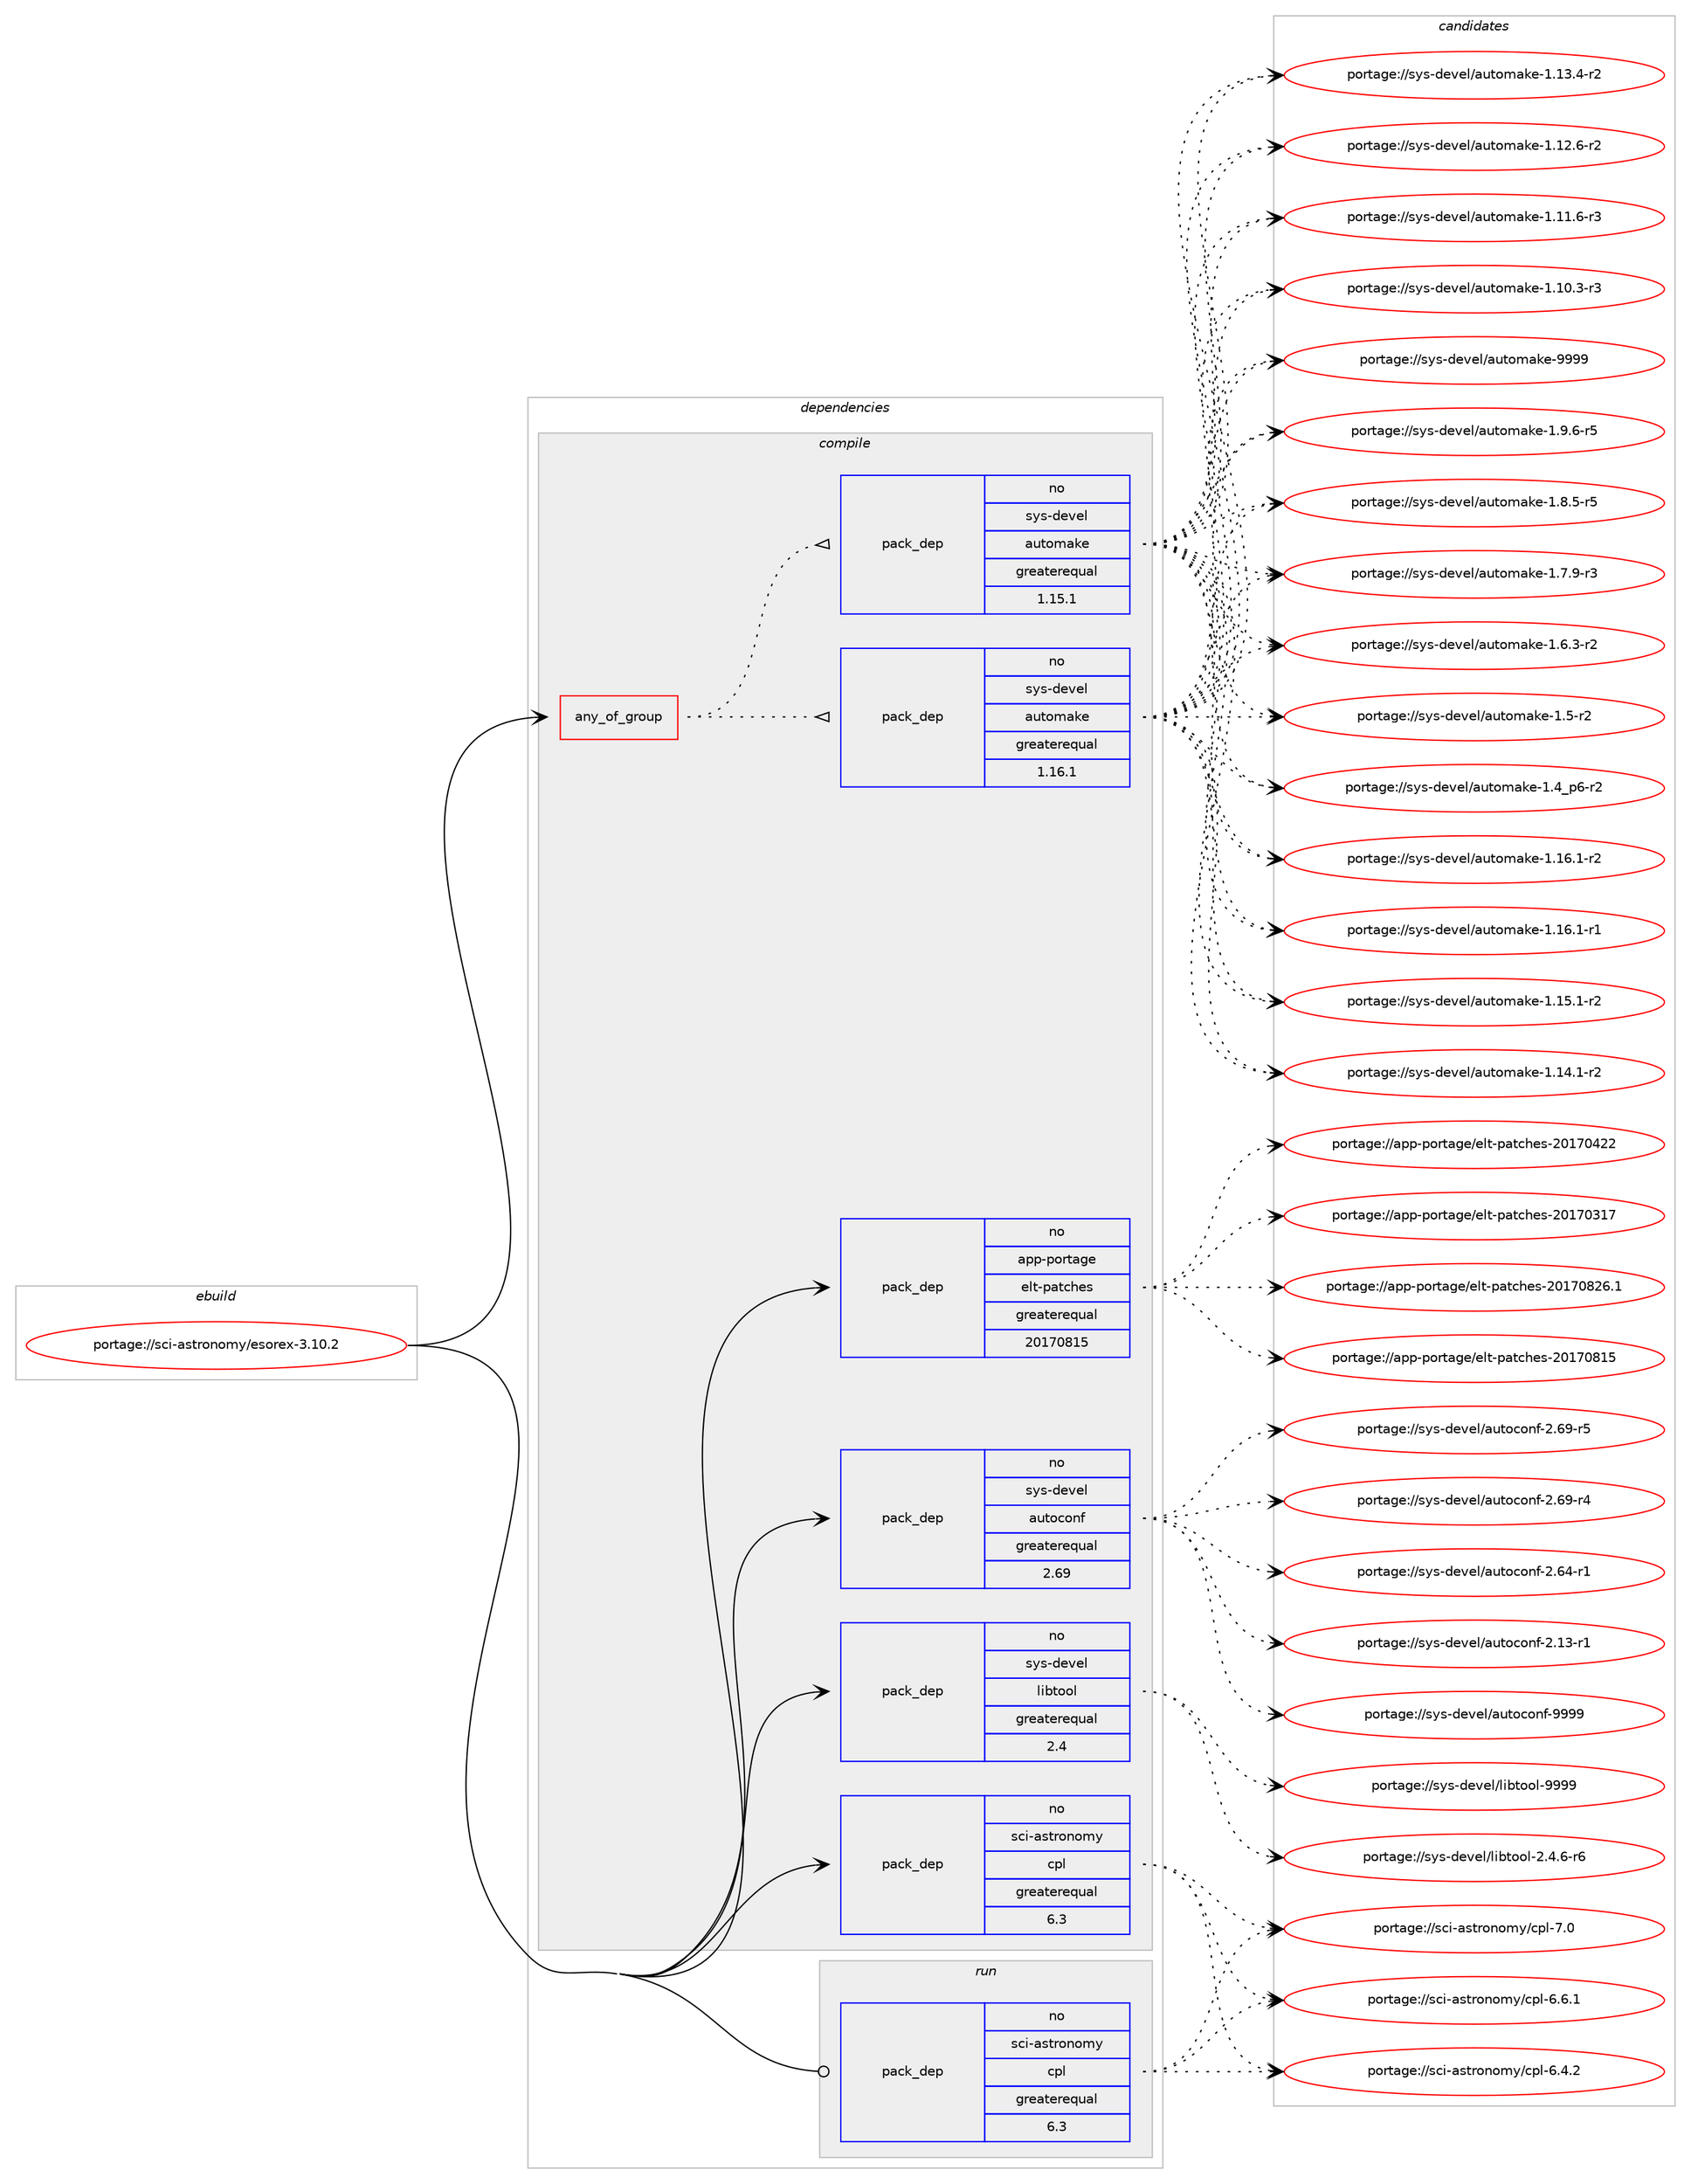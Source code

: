 digraph prolog {

# *************
# Graph options
# *************

newrank=true;
concentrate=true;
compound=true;
graph [rankdir=LR,fontname=Helvetica,fontsize=10,ranksep=1.5];#, ranksep=2.5, nodesep=0.2];
edge  [arrowhead=vee];
node  [fontname=Helvetica,fontsize=10];

# **********
# The ebuild
# **********

subgraph cluster_leftcol {
color=gray;
rank=same;
label=<<i>ebuild</i>>;
id [label="portage://sci-astronomy/esorex-3.10.2", color=red, width=4, href="../sci-astronomy/esorex-3.10.2.svg"];
}

# ****************
# The dependencies
# ****************

subgraph cluster_midcol {
color=gray;
label=<<i>dependencies</i>>;
subgraph cluster_compile {
fillcolor="#eeeeee";
style=filled;
label=<<i>compile</i>>;
subgraph any1194 {
dependency57661 [label=<<TABLE BORDER="0" CELLBORDER="1" CELLSPACING="0" CELLPADDING="4"><TR><TD CELLPADDING="10">any_of_group</TD></TR></TABLE>>, shape=none, color=red];subgraph pack44740 {
dependency57662 [label=<<TABLE BORDER="0" CELLBORDER="1" CELLSPACING="0" CELLPADDING="4" WIDTH="220"><TR><TD ROWSPAN="6" CELLPADDING="30">pack_dep</TD></TR><TR><TD WIDTH="110">no</TD></TR><TR><TD>sys-devel</TD></TR><TR><TD>automake</TD></TR><TR><TD>greaterequal</TD></TR><TR><TD>1.16.1</TD></TR></TABLE>>, shape=none, color=blue];
}
dependency57661:e -> dependency57662:w [weight=20,style="dotted",arrowhead="oinv"];
subgraph pack44741 {
dependency57663 [label=<<TABLE BORDER="0" CELLBORDER="1" CELLSPACING="0" CELLPADDING="4" WIDTH="220"><TR><TD ROWSPAN="6" CELLPADDING="30">pack_dep</TD></TR><TR><TD WIDTH="110">no</TD></TR><TR><TD>sys-devel</TD></TR><TR><TD>automake</TD></TR><TR><TD>greaterequal</TD></TR><TR><TD>1.15.1</TD></TR></TABLE>>, shape=none, color=blue];
}
dependency57661:e -> dependency57663:w [weight=20,style="dotted",arrowhead="oinv"];
}
id:e -> dependency57661:w [weight=20,style="solid",arrowhead="vee"];
subgraph pack44742 {
dependency57664 [label=<<TABLE BORDER="0" CELLBORDER="1" CELLSPACING="0" CELLPADDING="4" WIDTH="220"><TR><TD ROWSPAN="6" CELLPADDING="30">pack_dep</TD></TR><TR><TD WIDTH="110">no</TD></TR><TR><TD>app-portage</TD></TR><TR><TD>elt-patches</TD></TR><TR><TD>greaterequal</TD></TR><TR><TD>20170815</TD></TR></TABLE>>, shape=none, color=blue];
}
id:e -> dependency57664:w [weight=20,style="solid",arrowhead="vee"];
subgraph pack44743 {
dependency57665 [label=<<TABLE BORDER="0" CELLBORDER="1" CELLSPACING="0" CELLPADDING="4" WIDTH="220"><TR><TD ROWSPAN="6" CELLPADDING="30">pack_dep</TD></TR><TR><TD WIDTH="110">no</TD></TR><TR><TD>sci-astronomy</TD></TR><TR><TD>cpl</TD></TR><TR><TD>greaterequal</TD></TR><TR><TD>6.3</TD></TR></TABLE>>, shape=none, color=blue];
}
id:e -> dependency57665:w [weight=20,style="solid",arrowhead="vee"];
subgraph pack44744 {
dependency57666 [label=<<TABLE BORDER="0" CELLBORDER="1" CELLSPACING="0" CELLPADDING="4" WIDTH="220"><TR><TD ROWSPAN="6" CELLPADDING="30">pack_dep</TD></TR><TR><TD WIDTH="110">no</TD></TR><TR><TD>sys-devel</TD></TR><TR><TD>autoconf</TD></TR><TR><TD>greaterequal</TD></TR><TR><TD>2.69</TD></TR></TABLE>>, shape=none, color=blue];
}
id:e -> dependency57666:w [weight=20,style="solid",arrowhead="vee"];
subgraph pack44745 {
dependency57667 [label=<<TABLE BORDER="0" CELLBORDER="1" CELLSPACING="0" CELLPADDING="4" WIDTH="220"><TR><TD ROWSPAN="6" CELLPADDING="30">pack_dep</TD></TR><TR><TD WIDTH="110">no</TD></TR><TR><TD>sys-devel</TD></TR><TR><TD>libtool</TD></TR><TR><TD>greaterequal</TD></TR><TR><TD>2.4</TD></TR></TABLE>>, shape=none, color=blue];
}
id:e -> dependency57667:w [weight=20,style="solid",arrowhead="vee"];
}
subgraph cluster_compileandrun {
fillcolor="#eeeeee";
style=filled;
label=<<i>compile and run</i>>;
}
subgraph cluster_run {
fillcolor="#eeeeee";
style=filled;
label=<<i>run</i>>;
subgraph pack44746 {
dependency57668 [label=<<TABLE BORDER="0" CELLBORDER="1" CELLSPACING="0" CELLPADDING="4" WIDTH="220"><TR><TD ROWSPAN="6" CELLPADDING="30">pack_dep</TD></TR><TR><TD WIDTH="110">no</TD></TR><TR><TD>sci-astronomy</TD></TR><TR><TD>cpl</TD></TR><TR><TD>greaterequal</TD></TR><TR><TD>6.3</TD></TR></TABLE>>, shape=none, color=blue];
}
id:e -> dependency57668:w [weight=20,style="solid",arrowhead="odot"];
}
}

# **************
# The candidates
# **************

subgraph cluster_choices {
rank=same;
color=gray;
label=<<i>candidates</i>>;

subgraph choice44740 {
color=black;
nodesep=1;
choice115121115451001011181011084797117116111109971071014557575757 [label="portage://sys-devel/automake-9999", color=red, width=4,href="../sys-devel/automake-9999.svg"];
choice115121115451001011181011084797117116111109971071014549465746544511453 [label="portage://sys-devel/automake-1.9.6-r5", color=red, width=4,href="../sys-devel/automake-1.9.6-r5.svg"];
choice115121115451001011181011084797117116111109971071014549465646534511453 [label="portage://sys-devel/automake-1.8.5-r5", color=red, width=4,href="../sys-devel/automake-1.8.5-r5.svg"];
choice115121115451001011181011084797117116111109971071014549465546574511451 [label="portage://sys-devel/automake-1.7.9-r3", color=red, width=4,href="../sys-devel/automake-1.7.9-r3.svg"];
choice115121115451001011181011084797117116111109971071014549465446514511450 [label="portage://sys-devel/automake-1.6.3-r2", color=red, width=4,href="../sys-devel/automake-1.6.3-r2.svg"];
choice11512111545100101118101108479711711611110997107101454946534511450 [label="portage://sys-devel/automake-1.5-r2", color=red, width=4,href="../sys-devel/automake-1.5-r2.svg"];
choice115121115451001011181011084797117116111109971071014549465295112544511450 [label="portage://sys-devel/automake-1.4_p6-r2", color=red, width=4,href="../sys-devel/automake-1.4_p6-r2.svg"];
choice11512111545100101118101108479711711611110997107101454946495446494511450 [label="portage://sys-devel/automake-1.16.1-r2", color=red, width=4,href="../sys-devel/automake-1.16.1-r2.svg"];
choice11512111545100101118101108479711711611110997107101454946495446494511449 [label="portage://sys-devel/automake-1.16.1-r1", color=red, width=4,href="../sys-devel/automake-1.16.1-r1.svg"];
choice11512111545100101118101108479711711611110997107101454946495346494511450 [label="portage://sys-devel/automake-1.15.1-r2", color=red, width=4,href="../sys-devel/automake-1.15.1-r2.svg"];
choice11512111545100101118101108479711711611110997107101454946495246494511450 [label="portage://sys-devel/automake-1.14.1-r2", color=red, width=4,href="../sys-devel/automake-1.14.1-r2.svg"];
choice11512111545100101118101108479711711611110997107101454946495146524511450 [label="portage://sys-devel/automake-1.13.4-r2", color=red, width=4,href="../sys-devel/automake-1.13.4-r2.svg"];
choice11512111545100101118101108479711711611110997107101454946495046544511450 [label="portage://sys-devel/automake-1.12.6-r2", color=red, width=4,href="../sys-devel/automake-1.12.6-r2.svg"];
choice11512111545100101118101108479711711611110997107101454946494946544511451 [label="portage://sys-devel/automake-1.11.6-r3", color=red, width=4,href="../sys-devel/automake-1.11.6-r3.svg"];
choice11512111545100101118101108479711711611110997107101454946494846514511451 [label="portage://sys-devel/automake-1.10.3-r3", color=red, width=4,href="../sys-devel/automake-1.10.3-r3.svg"];
dependency57662:e -> choice115121115451001011181011084797117116111109971071014557575757:w [style=dotted,weight="100"];
dependency57662:e -> choice115121115451001011181011084797117116111109971071014549465746544511453:w [style=dotted,weight="100"];
dependency57662:e -> choice115121115451001011181011084797117116111109971071014549465646534511453:w [style=dotted,weight="100"];
dependency57662:e -> choice115121115451001011181011084797117116111109971071014549465546574511451:w [style=dotted,weight="100"];
dependency57662:e -> choice115121115451001011181011084797117116111109971071014549465446514511450:w [style=dotted,weight="100"];
dependency57662:e -> choice11512111545100101118101108479711711611110997107101454946534511450:w [style=dotted,weight="100"];
dependency57662:e -> choice115121115451001011181011084797117116111109971071014549465295112544511450:w [style=dotted,weight="100"];
dependency57662:e -> choice11512111545100101118101108479711711611110997107101454946495446494511450:w [style=dotted,weight="100"];
dependency57662:e -> choice11512111545100101118101108479711711611110997107101454946495446494511449:w [style=dotted,weight="100"];
dependency57662:e -> choice11512111545100101118101108479711711611110997107101454946495346494511450:w [style=dotted,weight="100"];
dependency57662:e -> choice11512111545100101118101108479711711611110997107101454946495246494511450:w [style=dotted,weight="100"];
dependency57662:e -> choice11512111545100101118101108479711711611110997107101454946495146524511450:w [style=dotted,weight="100"];
dependency57662:e -> choice11512111545100101118101108479711711611110997107101454946495046544511450:w [style=dotted,weight="100"];
dependency57662:e -> choice11512111545100101118101108479711711611110997107101454946494946544511451:w [style=dotted,weight="100"];
dependency57662:e -> choice11512111545100101118101108479711711611110997107101454946494846514511451:w [style=dotted,weight="100"];
}
subgraph choice44741 {
color=black;
nodesep=1;
choice115121115451001011181011084797117116111109971071014557575757 [label="portage://sys-devel/automake-9999", color=red, width=4,href="../sys-devel/automake-9999.svg"];
choice115121115451001011181011084797117116111109971071014549465746544511453 [label="portage://sys-devel/automake-1.9.6-r5", color=red, width=4,href="../sys-devel/automake-1.9.6-r5.svg"];
choice115121115451001011181011084797117116111109971071014549465646534511453 [label="portage://sys-devel/automake-1.8.5-r5", color=red, width=4,href="../sys-devel/automake-1.8.5-r5.svg"];
choice115121115451001011181011084797117116111109971071014549465546574511451 [label="portage://sys-devel/automake-1.7.9-r3", color=red, width=4,href="../sys-devel/automake-1.7.9-r3.svg"];
choice115121115451001011181011084797117116111109971071014549465446514511450 [label="portage://sys-devel/automake-1.6.3-r2", color=red, width=4,href="../sys-devel/automake-1.6.3-r2.svg"];
choice11512111545100101118101108479711711611110997107101454946534511450 [label="portage://sys-devel/automake-1.5-r2", color=red, width=4,href="../sys-devel/automake-1.5-r2.svg"];
choice115121115451001011181011084797117116111109971071014549465295112544511450 [label="portage://sys-devel/automake-1.4_p6-r2", color=red, width=4,href="../sys-devel/automake-1.4_p6-r2.svg"];
choice11512111545100101118101108479711711611110997107101454946495446494511450 [label="portage://sys-devel/automake-1.16.1-r2", color=red, width=4,href="../sys-devel/automake-1.16.1-r2.svg"];
choice11512111545100101118101108479711711611110997107101454946495446494511449 [label="portage://sys-devel/automake-1.16.1-r1", color=red, width=4,href="../sys-devel/automake-1.16.1-r1.svg"];
choice11512111545100101118101108479711711611110997107101454946495346494511450 [label="portage://sys-devel/automake-1.15.1-r2", color=red, width=4,href="../sys-devel/automake-1.15.1-r2.svg"];
choice11512111545100101118101108479711711611110997107101454946495246494511450 [label="portage://sys-devel/automake-1.14.1-r2", color=red, width=4,href="../sys-devel/automake-1.14.1-r2.svg"];
choice11512111545100101118101108479711711611110997107101454946495146524511450 [label="portage://sys-devel/automake-1.13.4-r2", color=red, width=4,href="../sys-devel/automake-1.13.4-r2.svg"];
choice11512111545100101118101108479711711611110997107101454946495046544511450 [label="portage://sys-devel/automake-1.12.6-r2", color=red, width=4,href="../sys-devel/automake-1.12.6-r2.svg"];
choice11512111545100101118101108479711711611110997107101454946494946544511451 [label="portage://sys-devel/automake-1.11.6-r3", color=red, width=4,href="../sys-devel/automake-1.11.6-r3.svg"];
choice11512111545100101118101108479711711611110997107101454946494846514511451 [label="portage://sys-devel/automake-1.10.3-r3", color=red, width=4,href="../sys-devel/automake-1.10.3-r3.svg"];
dependency57663:e -> choice115121115451001011181011084797117116111109971071014557575757:w [style=dotted,weight="100"];
dependency57663:e -> choice115121115451001011181011084797117116111109971071014549465746544511453:w [style=dotted,weight="100"];
dependency57663:e -> choice115121115451001011181011084797117116111109971071014549465646534511453:w [style=dotted,weight="100"];
dependency57663:e -> choice115121115451001011181011084797117116111109971071014549465546574511451:w [style=dotted,weight="100"];
dependency57663:e -> choice115121115451001011181011084797117116111109971071014549465446514511450:w [style=dotted,weight="100"];
dependency57663:e -> choice11512111545100101118101108479711711611110997107101454946534511450:w [style=dotted,weight="100"];
dependency57663:e -> choice115121115451001011181011084797117116111109971071014549465295112544511450:w [style=dotted,weight="100"];
dependency57663:e -> choice11512111545100101118101108479711711611110997107101454946495446494511450:w [style=dotted,weight="100"];
dependency57663:e -> choice11512111545100101118101108479711711611110997107101454946495446494511449:w [style=dotted,weight="100"];
dependency57663:e -> choice11512111545100101118101108479711711611110997107101454946495346494511450:w [style=dotted,weight="100"];
dependency57663:e -> choice11512111545100101118101108479711711611110997107101454946495246494511450:w [style=dotted,weight="100"];
dependency57663:e -> choice11512111545100101118101108479711711611110997107101454946495146524511450:w [style=dotted,weight="100"];
dependency57663:e -> choice11512111545100101118101108479711711611110997107101454946495046544511450:w [style=dotted,weight="100"];
dependency57663:e -> choice11512111545100101118101108479711711611110997107101454946494946544511451:w [style=dotted,weight="100"];
dependency57663:e -> choice11512111545100101118101108479711711611110997107101454946494846514511451:w [style=dotted,weight="100"];
}
subgraph choice44742 {
color=black;
nodesep=1;
choice971121124511211111411697103101471011081164511297116991041011154550484955485650544649 [label="portage://app-portage/elt-patches-20170826.1", color=red, width=4,href="../app-portage/elt-patches-20170826.1.svg"];
choice97112112451121111141169710310147101108116451129711699104101115455048495548564953 [label="portage://app-portage/elt-patches-20170815", color=red, width=4,href="../app-portage/elt-patches-20170815.svg"];
choice97112112451121111141169710310147101108116451129711699104101115455048495548525050 [label="portage://app-portage/elt-patches-20170422", color=red, width=4,href="../app-portage/elt-patches-20170422.svg"];
choice97112112451121111141169710310147101108116451129711699104101115455048495548514955 [label="portage://app-portage/elt-patches-20170317", color=red, width=4,href="../app-portage/elt-patches-20170317.svg"];
dependency57664:e -> choice971121124511211111411697103101471011081164511297116991041011154550484955485650544649:w [style=dotted,weight="100"];
dependency57664:e -> choice97112112451121111141169710310147101108116451129711699104101115455048495548564953:w [style=dotted,weight="100"];
dependency57664:e -> choice97112112451121111141169710310147101108116451129711699104101115455048495548525050:w [style=dotted,weight="100"];
dependency57664:e -> choice97112112451121111141169710310147101108116451129711699104101115455048495548514955:w [style=dotted,weight="100"];
}
subgraph choice44743 {
color=black;
nodesep=1;
choice115991054597115116114111110111109121479911210845554648 [label="portage://sci-astronomy/cpl-7.0", color=red, width=4,href="../sci-astronomy/cpl-7.0.svg"];
choice1159910545971151161141111101111091214799112108455446544649 [label="portage://sci-astronomy/cpl-6.6.1", color=red, width=4,href="../sci-astronomy/cpl-6.6.1.svg"];
choice1159910545971151161141111101111091214799112108455446524650 [label="portage://sci-astronomy/cpl-6.4.2", color=red, width=4,href="../sci-astronomy/cpl-6.4.2.svg"];
dependency57665:e -> choice115991054597115116114111110111109121479911210845554648:w [style=dotted,weight="100"];
dependency57665:e -> choice1159910545971151161141111101111091214799112108455446544649:w [style=dotted,weight="100"];
dependency57665:e -> choice1159910545971151161141111101111091214799112108455446524650:w [style=dotted,weight="100"];
}
subgraph choice44744 {
color=black;
nodesep=1;
choice115121115451001011181011084797117116111991111101024557575757 [label="portage://sys-devel/autoconf-9999", color=red, width=4,href="../sys-devel/autoconf-9999.svg"];
choice1151211154510010111810110847971171161119911111010245504654574511453 [label="portage://sys-devel/autoconf-2.69-r5", color=red, width=4,href="../sys-devel/autoconf-2.69-r5.svg"];
choice1151211154510010111810110847971171161119911111010245504654574511452 [label="portage://sys-devel/autoconf-2.69-r4", color=red, width=4,href="../sys-devel/autoconf-2.69-r4.svg"];
choice1151211154510010111810110847971171161119911111010245504654524511449 [label="portage://sys-devel/autoconf-2.64-r1", color=red, width=4,href="../sys-devel/autoconf-2.64-r1.svg"];
choice1151211154510010111810110847971171161119911111010245504649514511449 [label="portage://sys-devel/autoconf-2.13-r1", color=red, width=4,href="../sys-devel/autoconf-2.13-r1.svg"];
dependency57666:e -> choice115121115451001011181011084797117116111991111101024557575757:w [style=dotted,weight="100"];
dependency57666:e -> choice1151211154510010111810110847971171161119911111010245504654574511453:w [style=dotted,weight="100"];
dependency57666:e -> choice1151211154510010111810110847971171161119911111010245504654574511452:w [style=dotted,weight="100"];
dependency57666:e -> choice1151211154510010111810110847971171161119911111010245504654524511449:w [style=dotted,weight="100"];
dependency57666:e -> choice1151211154510010111810110847971171161119911111010245504649514511449:w [style=dotted,weight="100"];
}
subgraph choice44745 {
color=black;
nodesep=1;
choice1151211154510010111810110847108105981161111111084557575757 [label="portage://sys-devel/libtool-9999", color=red, width=4,href="../sys-devel/libtool-9999.svg"];
choice1151211154510010111810110847108105981161111111084550465246544511454 [label="portage://sys-devel/libtool-2.4.6-r6", color=red, width=4,href="../sys-devel/libtool-2.4.6-r6.svg"];
dependency57667:e -> choice1151211154510010111810110847108105981161111111084557575757:w [style=dotted,weight="100"];
dependency57667:e -> choice1151211154510010111810110847108105981161111111084550465246544511454:w [style=dotted,weight="100"];
}
subgraph choice44746 {
color=black;
nodesep=1;
choice115991054597115116114111110111109121479911210845554648 [label="portage://sci-astronomy/cpl-7.0", color=red, width=4,href="../sci-astronomy/cpl-7.0.svg"];
choice1159910545971151161141111101111091214799112108455446544649 [label="portage://sci-astronomy/cpl-6.6.1", color=red, width=4,href="../sci-astronomy/cpl-6.6.1.svg"];
choice1159910545971151161141111101111091214799112108455446524650 [label="portage://sci-astronomy/cpl-6.4.2", color=red, width=4,href="../sci-astronomy/cpl-6.4.2.svg"];
dependency57668:e -> choice115991054597115116114111110111109121479911210845554648:w [style=dotted,weight="100"];
dependency57668:e -> choice1159910545971151161141111101111091214799112108455446544649:w [style=dotted,weight="100"];
dependency57668:e -> choice1159910545971151161141111101111091214799112108455446524650:w [style=dotted,weight="100"];
}
}

}
